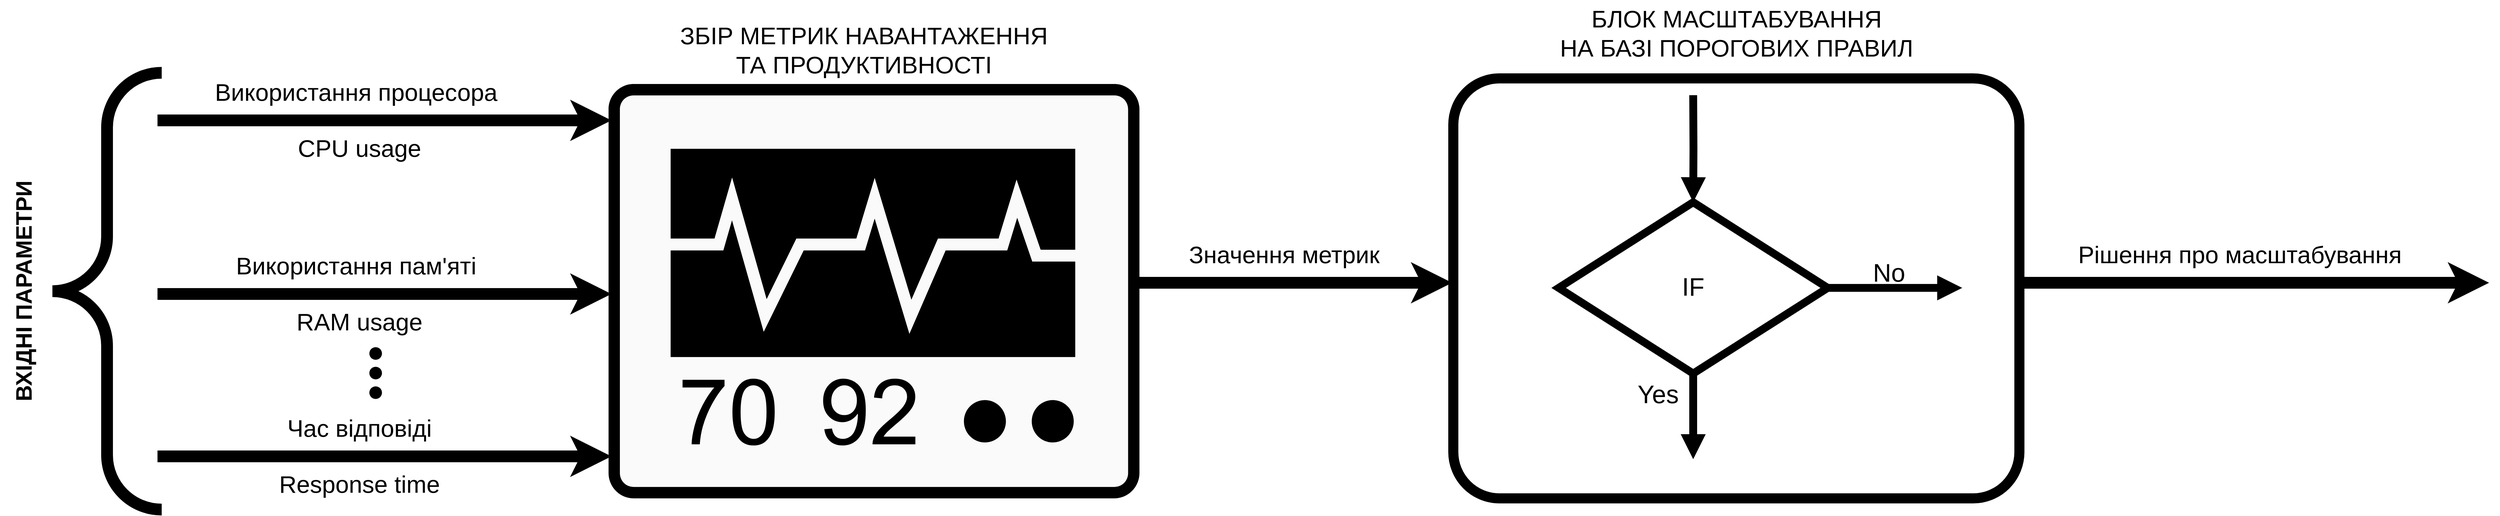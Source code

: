 <mxfile version="23.0.2" type="github">
  <diagram name="Page-1" id="_XKRrcq2-p4gCkYe-uUm">
    <mxGraphModel dx="8534" dy="133" grid="1" gridSize="10" guides="1" tooltips="1" connect="1" arrows="1" fold="1" page="1" pageScale="1" pageWidth="1654" pageHeight="1169" math="0" shadow="0">
      <root>
        <mxCell id="0" />
        <mxCell id="1" parent="0" />
        <mxCell id="C-XAIdoLN-AyLL-kkkNF-1" value="" style="endArrow=classic;startArrow=none;html=1;rounded=0;strokeWidth=21;startFill=0;" edge="1" parent="1">
          <mxGeometry width="50" height="50" relative="1" as="geometry">
            <mxPoint x="-1250" y="3895" as="sourcePoint" />
            <mxPoint x="-440" y="3895" as="targetPoint" />
          </mxGeometry>
        </mxCell>
        <mxCell id="C-XAIdoLN-AyLL-kkkNF-2" value="&lt;span style=&quot;font-size: 43px;&quot;&gt;Використання процесора&amp;nbsp;&lt;/span&gt;" style="text;html=1;align=center;verticalAlign=middle;resizable=0;points=[];autosize=1;strokeColor=none;fillColor=none;" vertex="1" parent="1">
          <mxGeometry x="-1160" y="3810" width="540" height="70" as="geometry" />
        </mxCell>
        <mxCell id="C-XAIdoLN-AyLL-kkkNF-3" value="" style="labelPosition=right;align=left;strokeWidth=21;shape=mxgraph.mockup.markup.curlyBrace;html=1;shadow=0;dashed=0;strokeColor=#000000;direction=north;" vertex="1" parent="1">
          <mxGeometry x="-1520" y="3810" width="360" height="780" as="geometry" />
        </mxCell>
        <mxCell id="C-XAIdoLN-AyLL-kkkNF-4" value="&lt;span style=&quot;font-size: 43px;&quot;&gt;CPU usage&lt;/span&gt;" style="text;html=1;align=center;verticalAlign=middle;resizable=0;points=[];autosize=1;strokeColor=none;fillColor=none;" vertex="1" parent="1">
          <mxGeometry x="-1010" y="3910" width="240" height="70" as="geometry" />
        </mxCell>
        <mxCell id="C-XAIdoLN-AyLL-kkkNF-5" value="&lt;span style=&quot;font-size: 43px;&quot;&gt;Значення метрик&lt;/span&gt;" style="text;html=1;align=center;verticalAlign=middle;resizable=0;points=[];autosize=1;strokeColor=none;fillColor=none;" vertex="1" parent="1">
          <mxGeometry x="580" y="4100" width="360" height="70" as="geometry" />
        </mxCell>
        <mxCell id="C-XAIdoLN-AyLL-kkkNF-6" value="" style="endArrow=classic;startArrow=none;html=1;rounded=0;strokeWidth=21;startFill=0;" edge="1" parent="1">
          <mxGeometry width="50" height="50" relative="1" as="geometry">
            <mxPoint x="490" y="4185" as="sourcePoint" />
            <mxPoint x="1060" y="4185" as="targetPoint" />
          </mxGeometry>
        </mxCell>
        <mxCell id="C-XAIdoLN-AyLL-kkkNF-7" value="&lt;span style=&quot;font-size: 43px;&quot;&gt;Використання пам&#39;яті&amp;nbsp;&lt;/span&gt;" style="text;html=1;align=center;verticalAlign=middle;resizable=0;points=[];autosize=1;strokeColor=none;fillColor=none;" vertex="1" parent="1">
          <mxGeometry x="-1120" y="4120" width="460" height="70" as="geometry" />
        </mxCell>
        <mxCell id="C-XAIdoLN-AyLL-kkkNF-8" value="&lt;span style=&quot;font-size: 43px;&quot;&gt;RAM usage&lt;/span&gt;" style="text;html=1;align=center;verticalAlign=middle;resizable=0;points=[];autosize=1;strokeColor=none;fillColor=none;" vertex="1" parent="1">
          <mxGeometry x="-1015" y="4220" width="250" height="70" as="geometry" />
        </mxCell>
        <mxCell id="C-XAIdoLN-AyLL-kkkNF-9" value="" style="endArrow=classic;startArrow=none;html=1;rounded=0;strokeWidth=21;startFill=0;" edge="1" parent="1">
          <mxGeometry width="50" height="50" relative="1" as="geometry">
            <mxPoint x="-1250" y="4205" as="sourcePoint" />
            <mxPoint x="-440" y="4205" as="targetPoint" />
          </mxGeometry>
        </mxCell>
        <mxCell id="C-XAIdoLN-AyLL-kkkNF-10" value="" style="ellipse;whiteSpace=wrap;html=1;fontSize=48;verticalAlign=top;fillColor=#000000;strokeColor=none;shadow=0;" vertex="1" parent="1">
          <mxGeometry x="-872" y="4300" width="22.5" height="22.5" as="geometry" />
        </mxCell>
        <mxCell id="C-XAIdoLN-AyLL-kkkNF-11" value="" style="ellipse;whiteSpace=wrap;html=1;fontSize=48;verticalAlign=top;fillColor=#000000;strokeColor=none;shadow=0;" vertex="1" parent="1">
          <mxGeometry x="-872" y="4335" width="22.5" height="22.5" as="geometry" />
        </mxCell>
        <mxCell id="C-XAIdoLN-AyLL-kkkNF-12" value="" style="ellipse;whiteSpace=wrap;html=1;fontSize=48;verticalAlign=top;fillColor=#000000;strokeColor=none;shadow=0;" vertex="1" parent="1">
          <mxGeometry x="-872" y="4370" width="22.5" height="22.5" as="geometry" />
        </mxCell>
        <mxCell id="C-XAIdoLN-AyLL-kkkNF-13" value="&lt;span style=&quot;font-size: 43px;&quot;&gt;Час відповіді&lt;/span&gt;" style="text;html=1;align=center;verticalAlign=middle;resizable=0;points=[];autosize=1;strokeColor=none;fillColor=none;" vertex="1" parent="1">
          <mxGeometry x="-1030" y="4410" width="280" height="70" as="geometry" />
        </mxCell>
        <mxCell id="C-XAIdoLN-AyLL-kkkNF-14" value="" style="endArrow=classic;startArrow=none;html=1;rounded=0;strokeWidth=21;startFill=0;" edge="1" parent="1">
          <mxGeometry width="50" height="50" relative="1" as="geometry">
            <mxPoint x="-1250" y="4495" as="sourcePoint" />
            <mxPoint x="-440" y="4495" as="targetPoint" />
          </mxGeometry>
        </mxCell>
        <mxCell id="C-XAIdoLN-AyLL-kkkNF-15" value="&lt;span style=&quot;font-size: 43px;&quot;&gt;Response time&lt;/span&gt;" style="text;html=1;align=center;verticalAlign=middle;resizable=0;points=[];autosize=1;strokeColor=none;fillColor=none;" vertex="1" parent="1">
          <mxGeometry x="-1045" y="4510" width="310" height="70" as="geometry" />
        </mxCell>
        <mxCell id="C-XAIdoLN-AyLL-kkkNF-16" value="&lt;span style=&quot;font-size: 40px;&quot;&gt;&lt;b&gt;ВХІДНІ ПАРАМЕТРИ&lt;/b&gt;&lt;/span&gt;" style="edgeLabel;html=1;align=center;verticalAlign=middle;resizable=0;points=[];rotation=-90;" vertex="1" connectable="0" parent="1">
          <mxGeometry x="-1490.004" y="4199.998" as="geometry" />
        </mxCell>
        <mxCell id="C-XAIdoLN-AyLL-kkkNF-17" value="" style="sketch=0;points=[[0.015,0.015,0],[0.985,0.015,0],[0.985,0.985,0],[0.015,0.985,0],[0.25,0,0],[0.5,0,0],[0.75,0,0],[1,0.25,0],[1,0.5,0],[1,0.75,0],[0.75,1,0],[0.5,1,0],[0.25,1,0],[0,0.75,0],[0,0.5,0],[0,0.25,0]];verticalLabelPosition=bottom;html=1;verticalAlign=top;aspect=fixed;align=center;pointerEvents=1;shape=mxgraph.cisco19.rect;prIcon=monitor;fillColor=#FAFAFA;strokeColor=#000000;" vertex="1" parent="1">
          <mxGeometry x="-445.2" y="3830" width="947.2" height="740" as="geometry" />
        </mxCell>
        <mxCell id="C-XAIdoLN-AyLL-kkkNF-18" value="&lt;span style=&quot;font-size: 43px;&quot;&gt;ЗБІР МЕТРИК НАВАНТАЖЕННЯ&lt;br&gt;ТА ПРОДУКТИВНОСТІ&lt;/span&gt;" style="text;html=1;align=center;verticalAlign=middle;resizable=0;points=[];autosize=1;strokeColor=none;fillColor=none;" vertex="1" parent="1">
          <mxGeometry x="-330" y="3710" width="680" height="120" as="geometry" />
        </mxCell>
        <mxCell id="C-XAIdoLN-AyLL-kkkNF-19" value="&lt;span style=&quot;font-size: 43px;&quot;&gt;БЛОК МАСШТАБУВАННЯ&lt;br&gt;НА БАЗІ ПОРОГОВИХ ПРАВИЛ&lt;br&gt;&lt;/span&gt;" style="text;html=1;align=center;verticalAlign=middle;resizable=0;points=[];autosize=1;strokeColor=none;fillColor=none;" vertex="1" parent="1">
          <mxGeometry x="1242" y="3680" width="650" height="120" as="geometry" />
        </mxCell>
        <mxCell id="C-XAIdoLN-AyLL-kkkNF-20" value="" style="rounded=1;whiteSpace=wrap;html=1;strokeWidth=18;fillColor=none;arcSize=11;" vertex="1" parent="1">
          <mxGeometry x="1062" y="3820" width="1010" height="750" as="geometry" />
        </mxCell>
        <mxCell id="C-XAIdoLN-AyLL-kkkNF-21" value="" style="group" vertex="1" connectable="0" parent="1">
          <mxGeometry x="1250" y="3850" width="720" height="650" as="geometry" />
        </mxCell>
        <mxCell id="C-XAIdoLN-AyLL-kkkNF-22" value="" style="rounded=0;html=1;jettySize=auto;orthogonalLoop=1;fontSize=11;endArrow=block;endFill=0;endSize=8;strokeWidth=14;shadow=0;labelBackgroundColor=none;edgeStyle=orthogonalEdgeStyle;" edge="1" parent="C-XAIdoLN-AyLL-kkkNF-21" target="C-XAIdoLN-AyLL-kkkNF-25">
          <mxGeometry relative="1" as="geometry">
            <mxPoint x="240.0" as="sourcePoint" />
          </mxGeometry>
        </mxCell>
        <mxCell id="C-XAIdoLN-AyLL-kkkNF-23" value="&lt;font style=&quot;font-size: 45px;&quot;&gt;Yes&lt;/font&gt;" style="rounded=0;html=1;jettySize=auto;orthogonalLoop=1;fontSize=11;endArrow=block;endFill=0;endSize=8;strokeWidth=14;shadow=0;labelBackgroundColor=none;edgeStyle=orthogonalEdgeStyle;" edge="1" parent="C-XAIdoLN-AyLL-kkkNF-21" source="C-XAIdoLN-AyLL-kkkNF-25">
          <mxGeometry x="-0.52" y="-63" relative="1" as="geometry">
            <mxPoint as="offset" />
            <mxPoint x="240.0" y="650" as="targetPoint" />
          </mxGeometry>
        </mxCell>
        <mxCell id="C-XAIdoLN-AyLL-kkkNF-24" value="&lt;font style=&quot;font-size: 45px;&quot;&gt;No&lt;/font&gt;" style="edgeStyle=orthogonalEdgeStyle;rounded=0;html=1;jettySize=auto;orthogonalLoop=1;fontSize=11;endArrow=block;endFill=0;endSize=8;strokeWidth=14;shadow=0;labelBackgroundColor=none;" edge="1" parent="C-XAIdoLN-AyLL-kkkNF-21" source="C-XAIdoLN-AyLL-kkkNF-25">
          <mxGeometry x="-0.093" y="27" relative="1" as="geometry">
            <mxPoint as="offset" />
            <mxPoint x="720" y="344.118" as="targetPoint" />
          </mxGeometry>
        </mxCell>
        <mxCell id="C-XAIdoLN-AyLL-kkkNF-25" value="&lt;font style=&quot;font-size: 45px;&quot;&gt;IF&lt;/font&gt;" style="rhombus;whiteSpace=wrap;html=1;shadow=0;fontFamily=Helvetica;fontSize=12;align=center;strokeWidth=14;spacing=6;spacingTop=-4;" vertex="1" parent="C-XAIdoLN-AyLL-kkkNF-21">
          <mxGeometry y="191.176" width="480" height="305.882" as="geometry" />
        </mxCell>
        <mxCell id="C-XAIdoLN-AyLL-kkkNF-26" value="" style="endArrow=classic;startArrow=none;html=1;rounded=0;strokeWidth=21;startFill=0;" edge="1" parent="1">
          <mxGeometry width="50" height="50" relative="1" as="geometry">
            <mxPoint x="2070" y="4185" as="sourcePoint" />
            <mxPoint x="2910" y="4185" as="targetPoint" />
          </mxGeometry>
        </mxCell>
        <mxCell id="C-XAIdoLN-AyLL-kkkNF-27" value="&lt;font style=&quot;font-size: 43px;&quot;&gt;Рішення про масштабування&lt;/font&gt;" style="text;html=1;align=center;verticalAlign=middle;resizable=0;points=[];autosize=1;strokeColor=none;fillColor=none;" vertex="1" parent="1">
          <mxGeometry x="2165" y="4100" width="600" height="70" as="geometry" />
        </mxCell>
      </root>
    </mxGraphModel>
  </diagram>
</mxfile>
